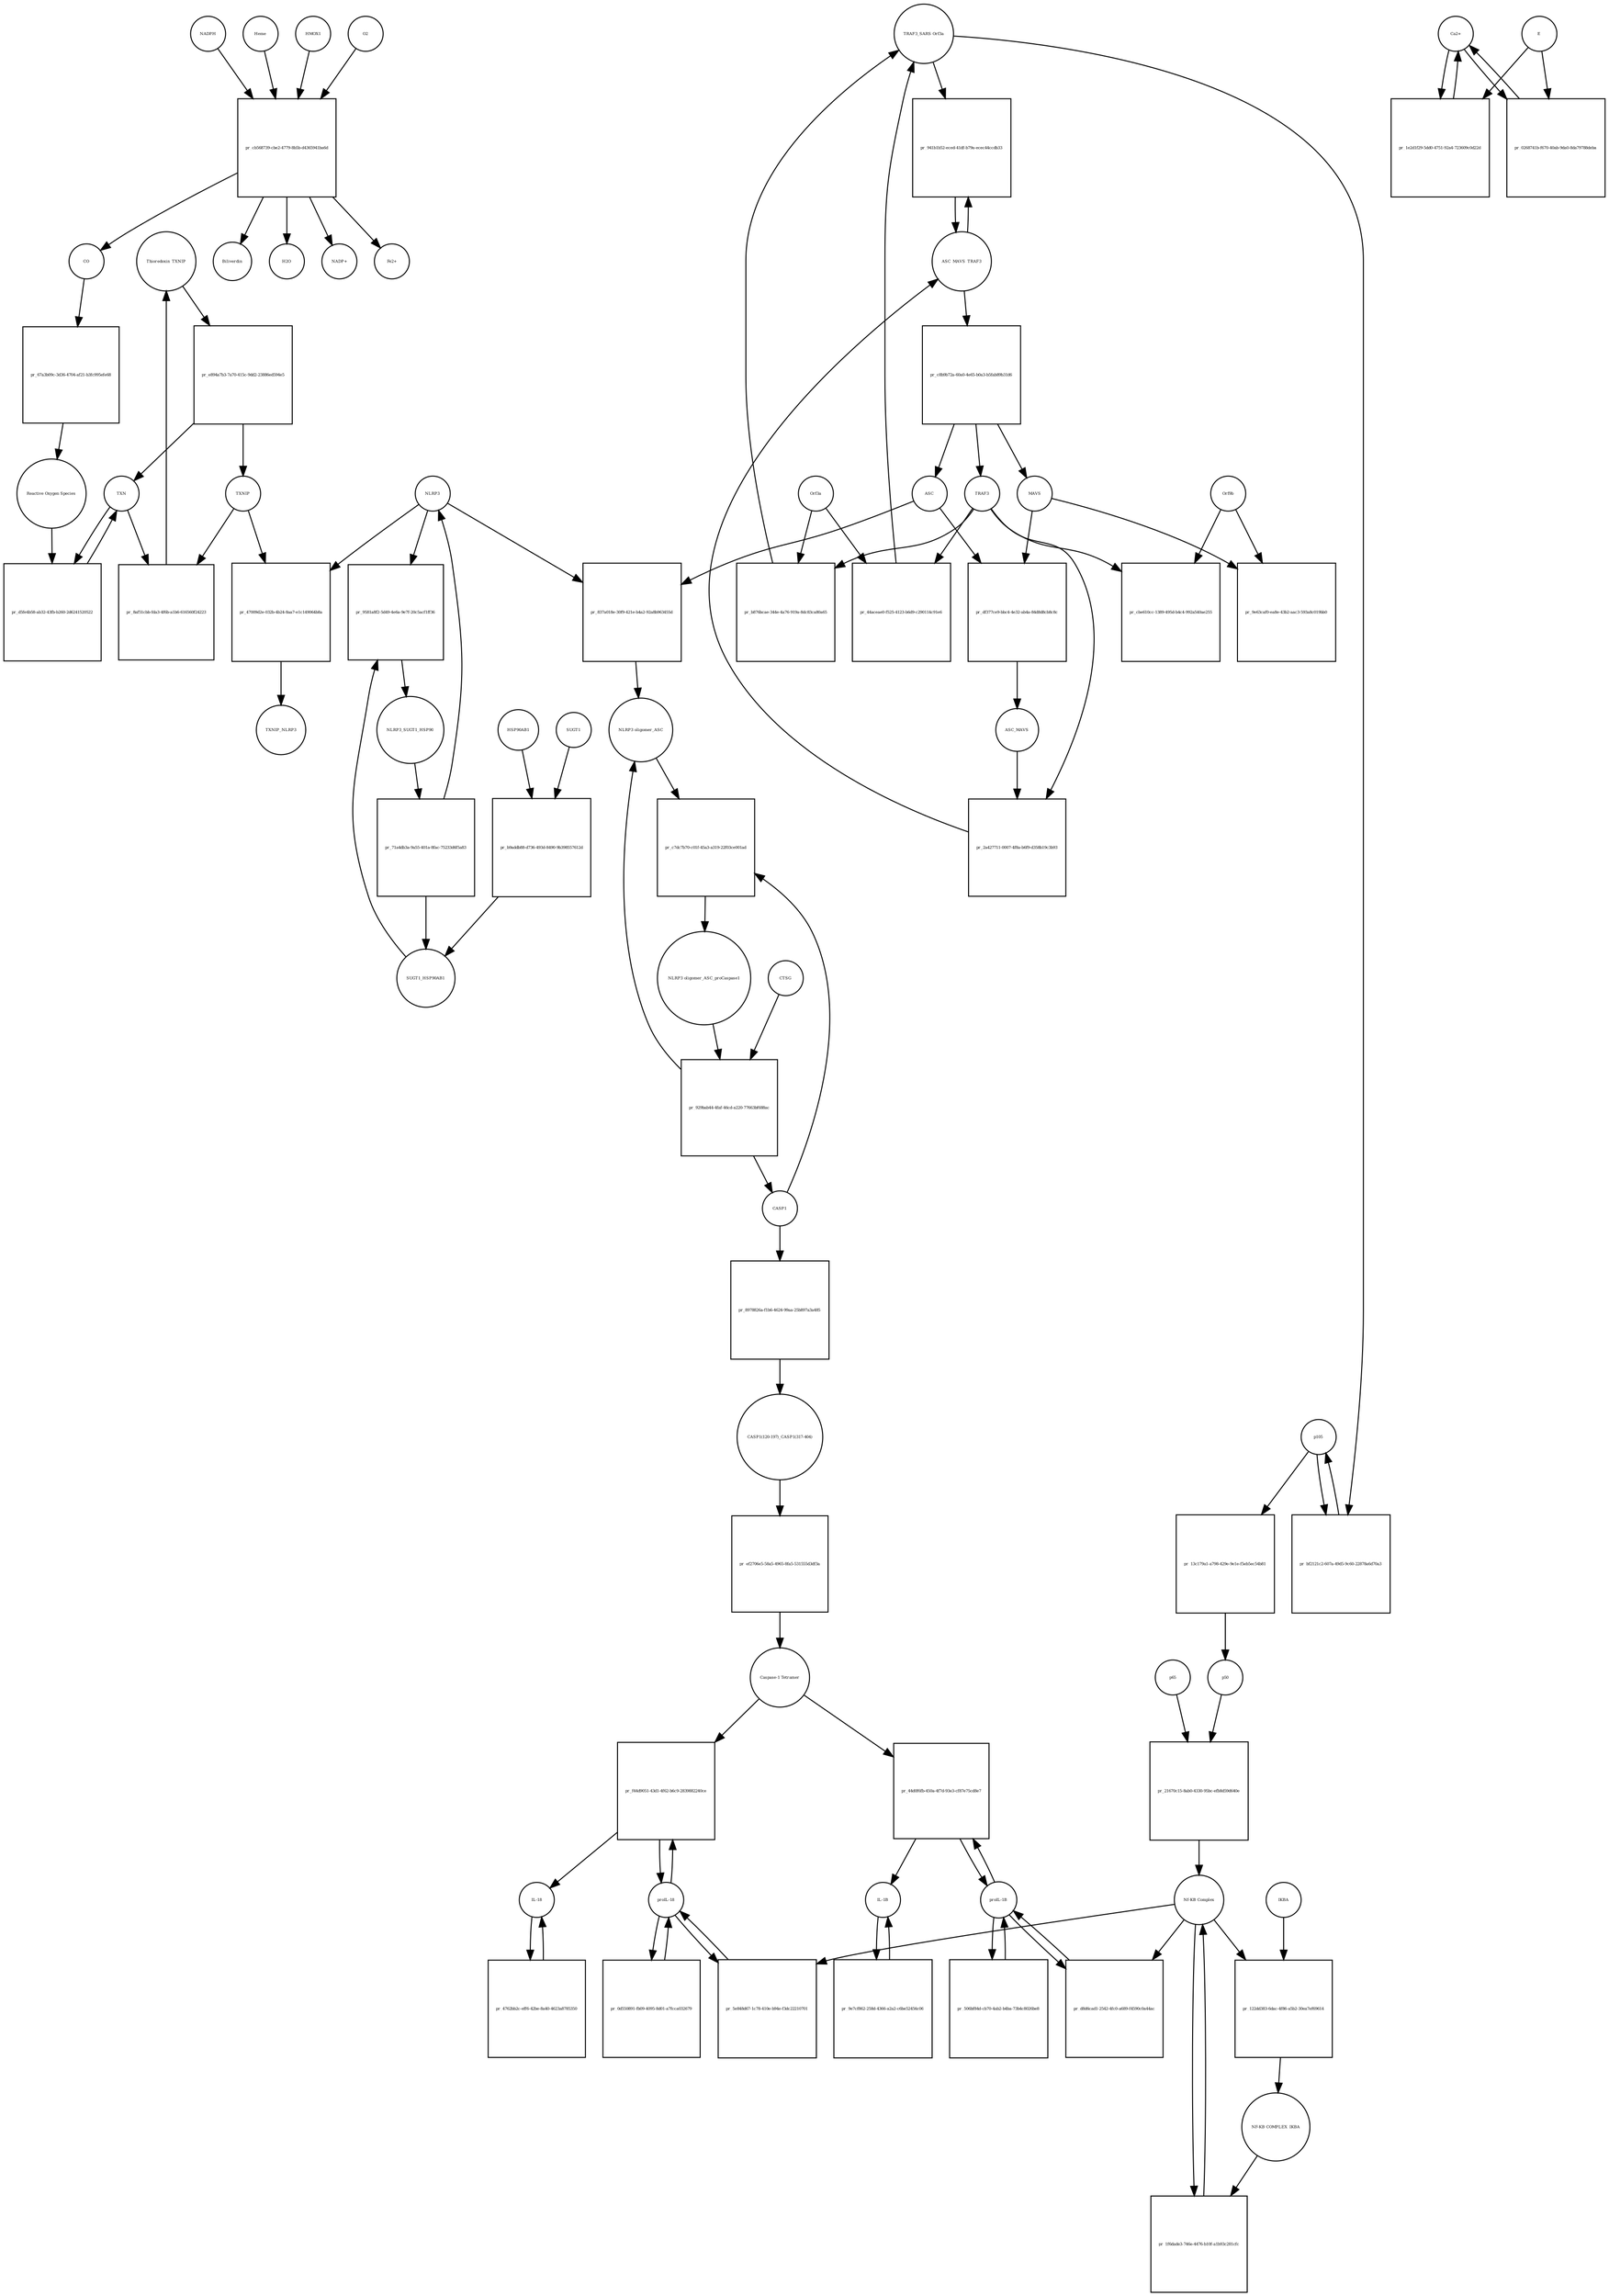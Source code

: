 strict digraph  {
Thioredoxin_TXNIP [annotation="urn_miriam_uniprot_P10599|urn_miriam_uniprot_Q9H3M7", bipartite=0, cls=complex, fontsize=4, label=Thioredoxin_TXNIP, shape=circle];
"pr_e894a7b3-7a70-415c-9dd2-23886ed594e5" [annotation="", bipartite=1, cls=process, fontsize=4, label="pr_e894a7b3-7a70-415c-9dd2-23886ed594e5", shape=square];
TXNIP [annotation=urn_miriam_uniprot_Q9H3M7, bipartite=0, cls=macromolecule, fontsize=4, label=TXNIP, shape=circle];
TXN [annotation=urn_miriam_uniprot_P10599, bipartite=0, cls=macromolecule, fontsize=4, label=TXN, shape=circle];
"pr_d5fe4b58-ab32-43fb-b260-2d6241520522" [annotation="", bipartite=1, cls=process, fontsize=4, label="pr_d5fe4b58-ab32-43fb-b260-2d6241520522", shape=square];
"Reactive Oxygen Species" [annotation="urn_miriam_obo.chebi_CHEBI%3A26523", bipartite=0, cls="simple chemical", fontsize=4, label="Reactive Oxygen Species", shape=circle];
"pr_8af51cbb-fda3-4f6b-a1b6-616560f24223" [annotation="", bipartite=1, cls=process, fontsize=4, label="pr_8af51cbb-fda3-4f6b-a1b6-616560f24223", shape=square];
HSP90AB1 [annotation=urn_miriam_uniprot_P08238, bipartite=0, cls=macromolecule, fontsize=4, label=HSP90AB1, shape=circle];
"pr_b9addb88-d736-493d-8490-9b398557612d" [annotation="", bipartite=1, cls=process, fontsize=4, label="pr_b9addb88-d736-493d-8490-9b398557612d", shape=square];
SUGT1 [annotation=urn_miriam_uniprot_Q9Y2Z0, bipartite=0, cls=macromolecule, fontsize=4, label=SUGT1, shape=circle];
SUGT1_HSP90AB1 [annotation="urn_miriam_uniprot_P08238|urn_miriam_uniprot_Q9Y2Z0", bipartite=0, cls=complex, fontsize=4, label=SUGT1_HSP90AB1, shape=circle];
NLRP3 [annotation=urn_miriam_uniprot_Q96P20, bipartite=0, cls=macromolecule, fontsize=4, label=NLRP3, shape=circle];
"pr_47009d2e-032b-4b24-8aa7-e1c149064b8a" [annotation="", bipartite=1, cls=process, fontsize=4, label="pr_47009d2e-032b-4b24-8aa7-e1c149064b8a", shape=square];
TXNIP_NLRP3 [annotation="urn_miriam_uniprot_Q9H3M7|urn_miriam_uniprot_Q96P20", bipartite=0, cls=complex, fontsize=4, label=TXNIP_NLRP3, shape=circle];
"NLRP3 oligomer_ASC_proCaspase1" [annotation="urn_miriam_uniprot_P29466|urn_miriam_uniprot_Q9ULZ3|urn_miriam_uniprot_Q96P20", bipartite=0, cls=complex, fontsize=4, label="NLRP3 oligomer_ASC_proCaspase1", shape=circle];
"pr_929bab44-4faf-46cd-a220-77663bf688ac" [annotation="", bipartite=1, cls=process, fontsize=4, label="pr_929bab44-4faf-46cd-a220-77663bf688ac", shape=square];
CASP1 [annotation=urn_miriam_uniprot_P29466, bipartite=0, cls=macromolecule, fontsize=4, label=CASP1, shape=circle];
CTSG [annotation=urn_miriam_uniprot_P08311, bipartite=0, cls=macromolecule, fontsize=4, label=CTSG, shape=circle];
"NLRP3 oligomer_ASC" [annotation="urn_miriam_uniprot_Q9ULZ3|urn_miriam_uniprot_Q96P20", bipartite=0, cls=complex, fontsize=4, label="NLRP3 oligomer_ASC", shape=circle];
"pr_8978826a-f1b6-4624-99aa-25b897a3a485" [annotation="", bipartite=1, cls=process, fontsize=4, label="pr_8978826a-f1b6-4624-99aa-25b897a3a485", shape=square];
"CASP1(120-197)_CASP1(317-404)" [annotation=urn_miriam_uniprot_P29466, bipartite=0, cls=complex, fontsize=4, label="CASP1(120-197)_CASP1(317-404)", shape=circle];
"pr_ef2706e5-58a5-4965-8fa5-531555d3df3a" [annotation="", bipartite=1, cls=process, fontsize=4, label="pr_ef2706e5-58a5-4965-8fa5-531555d3df3a", shape=square];
"Caspase-1 Tetramer" [annotation=urn_miriam_uniprot_P29466, bipartite=0, cls="complex multimer", fontsize=4, label="Caspase-1 Tetramer", shape=circle];
"proIL-1B" [annotation=urn_miriam_uniprot_P01584, bipartite=0, cls=macromolecule, fontsize=4, label="proIL-1B", shape=circle];
"pr_44d0f6fb-450a-4f7d-93e3-cf87e75cd8e7" [annotation="", bipartite=1, cls=process, fontsize=4, label="pr_44d0f6fb-450a-4f7d-93e3-cf87e75cd8e7", shape=square];
"IL-1B" [annotation=urn_miriam_uniprot_P01584, bipartite=0, cls=macromolecule, fontsize=4, label="IL-1B", shape=circle];
"pr_9e7cf862-258d-4366-a2a2-c6be52456c06" [annotation="", bipartite=1, cls="omitted process", fontsize=4, label="pr_9e7cf862-258d-4366-a2a2-c6be52456c06", shape=square];
"proIL-18" [annotation=urn_miriam_uniprot_Q14116, bipartite=0, cls=macromolecule, fontsize=4, label="proIL-18", shape=circle];
"pr_f44d9051-43d1-4f62-b6c9-2839882240ce" [annotation="", bipartite=1, cls=process, fontsize=4, label="pr_f44d9051-43d1-4f62-b6c9-2839882240ce", shape=square];
"IL-18" [annotation=urn_miriam_uniprot_Q14116, bipartite=0, cls=macromolecule, fontsize=4, label="IL-18", shape=circle];
"pr_4762bb2c-eff6-42be-8a40-4623a8785350" [annotation="", bipartite=1, cls="omitted process", fontsize=4, label="pr_4762bb2c-eff6-42be-8a40-4623a8785350", shape=square];
"pr_c7dc7b70-c01f-45a3-a319-22f03ce001ad" [annotation="", bipartite=1, cls=process, fontsize=4, label="pr_c7dc7b70-c01f-45a3-a319-22f03ce001ad", shape=square];
"pr_d8d6cad1-2542-4fc0-a689-f4590c0a44ac" [annotation="", bipartite=1, cls=process, fontsize=4, label="pr_d8d6cad1-2542-4fc0-a689-f4590c0a44ac", shape=square];
"Nf-KB Complex" [annotation="urn_miriam_uniprot_P19838|urn_miriam_uniprot_Q00653", bipartite=0, cls=complex, fontsize=4, label="Nf-KB Complex", shape=circle];
"pr_5e848d67-1c78-410e-b94e-f3dc22210701" [annotation="", bipartite=1, cls=process, fontsize=4, label="pr_5e848d67-1c78-410e-b94e-f3dc22210701", shape=square];
p50 [annotation=urn_miriam_uniprot_P19838, bipartite=0, cls=macromolecule, fontsize=4, label=p50, shape=circle];
"pr_21670c15-8ab0-4330-95bc-efb8d59d640e" [annotation="", bipartite=1, cls=process, fontsize=4, label="pr_21670c15-8ab0-4330-95bc-efb8d59d640e", shape=square];
p65 [annotation=urn_miriam_uniprot_Q00653, bipartite=0, cls=macromolecule, fontsize=4, label=p65, shape=circle];
Orf3a [annotation="urn_miriam_uniprot_P59632|urn_miriam_taxonomy_694009", bipartite=0, cls=macromolecule, fontsize=4, label=Orf3a, shape=circle];
"pr_44aceae0-f525-4123-b6d9-c290114c91e6" [annotation="", bipartite=1, cls=process, fontsize=4, label="pr_44aceae0-f525-4123-b6d9-c290114c91e6", shape=square];
TRAF3 [annotation=urn_miriam_uniprot_Q13114, bipartite=0, cls=macromolecule, fontsize=4, label=TRAF3, shape=circle];
"TRAF3_SARS Orf3a" [annotation="urn_miriam_uniprot_P59632|urn_miriam_uniprot_Q13114|urn_miriam_taxonomy_694009", bipartite=0, cls=complex, fontsize=4, label="TRAF3_SARS Orf3a", shape=circle];
p105 [annotation=urn_miriam_uniprot_P19838, bipartite=0, cls=macromolecule, fontsize=4, label=p105, shape=circle];
"pr_13c179a1-a798-429e-9e1e-f5eb5ec54b81" [annotation="", bipartite=1, cls="omitted process", fontsize=4, label="pr_13c179a1-a798-429e-9e1e-f5eb5ec54b81", shape=square];
ASC [annotation=urn_miriam_uniprot_Q9ULZ3, bipartite=0, cls=macromolecule, fontsize=4, label=ASC, shape=circle];
"pr_837a018e-30f9-421e-b4a2-92a8b963455d" [annotation="", bipartite=1, cls=process, fontsize=4, label="pr_837a018e-30f9-421e-b4a2-92a8b963455d", shape=square];
IKBA [annotation="", bipartite=0, cls=macromolecule, fontsize=4, label=IKBA, shape=circle];
"pr_122dd383-6dac-4f86-a5b2-30ea7ef69614" [annotation="", bipartite=1, cls=process, fontsize=4, label="pr_122dd383-6dac-4f86-a5b2-30ea7ef69614", shape=square];
"NF-KB COMPLEX_IKBA" [annotation=urn_miriam_uniprot_P19838, bipartite=0, cls=complex, fontsize=4, label="NF-KB COMPLEX_IKBA", shape=circle];
"pr_1f6dade3-746e-4476-b10f-a1b93c281cfc" [annotation="", bipartite=1, cls=process, fontsize=4, label="pr_1f6dade3-746e-4476-b10f-a1b93c281cfc", shape=square];
NLRP3_SUGT1_HSP90 [annotation="urn_miriam_uniprot_P08238|urn_miriam_uniprot_Q96P20|urn_miriam_uniprot_Q9Y2Z0", bipartite=0, cls=complex, fontsize=4, label=NLRP3_SUGT1_HSP90, shape=circle];
"pr_71a4db3a-9a55-401a-8fac-75233d6f5a83" [annotation="", bipartite=1, cls="omitted process", fontsize=4, label="pr_71a4db3a-9a55-401a-8fac-75233d6f5a83", shape=square];
"pr_df377ce9-bbc4-4e32-ab4a-84d8d8cb8c8c" [annotation="", bipartite=1, cls=process, fontsize=4, label="pr_df377ce9-bbc4-4e32-ab4a-84d8d8cb8c8c", shape=square];
ASC_MAVS [annotation=urn_miriam_uniprot_Q9ULZ3, bipartite=0, cls=complex, fontsize=4, label=ASC_MAVS, shape=circle];
MAVS [annotation=urn_miriam_uniprot_Q7Z434, bipartite=0, cls=macromolecule, fontsize=4, label=MAVS, shape=circle];
"pr_2a427711-0007-4f8a-b6f9-d358b19c3b93" [annotation="", bipartite=1, cls=process, fontsize=4, label="pr_2a427711-0007-4f8a-b6f9-d358b19c3b93", shape=square];
ASC_MAVS_TRAF3 [annotation="urn_miriam_pubmed_25847972|urn_miriam_uniprot_Q9ULZ3|urn_miriam_uniprot_Q13114", bipartite=0, cls=complex, fontsize=4, label=ASC_MAVS_TRAF3, shape=circle];
"pr_c8b9b72a-60a0-4e65-b0a3-b5fab89b31d6" [annotation="", bipartite=1, cls=process, fontsize=4, label="pr_c8b9b72a-60a0-4e65-b0a3-b5fab89b31d6", shape=square];
"pr_941b1b52-eced-41df-b79a-ecec44ccdb33" [annotation="", bipartite=1, cls="omitted process", fontsize=4, label="pr_941b1b52-eced-41df-b79a-ecec44ccdb33", shape=square];
"pr_9581a8f2-5d49-4e6a-9e7f-20c5acf1ff36" [annotation="", bipartite=1, cls=process, fontsize=4, label="pr_9581a8f2-5d49-4e6a-9e7f-20c5acf1ff36", shape=square];
"pr_506bf84d-cb70-4ab2-b4ba-73b4c8026be8" [annotation="", bipartite=1, cls=process, fontsize=4, label="pr_506bf84d-cb70-4ab2-b4ba-73b4c8026be8", shape=square];
"pr_0d550891-fb09-4095-8d01-a7fcca032679" [annotation="", bipartite=1, cls=process, fontsize=4, label="pr_0d550891-fb09-4095-8d01-a7fcca032679", shape=square];
"Ca2+" [annotation="urn_miriam_obo.chebi_CHEBI%3A29108", bipartite=0, cls="simple chemical", fontsize=4, label="Ca2+", shape=circle];
"pr_1e2d1f29-5dd0-4751-92a4-723609c0d22d" [annotation="", bipartite=1, cls=process, fontsize=4, label="pr_1e2d1f29-5dd0-4751-92a4-723609c0d22d", shape=square];
E [annotation="urn_miriam_uniprot_P59637|urn_miriam_taxonomy_694009", bipartite=0, cls=macromolecule, fontsize=4, label=E, shape=circle];
"pr_0268741b-f670-40ab-9da0-8da79788deba" [annotation="", bipartite=1, cls=process, fontsize=4, label="pr_0268741b-f670-40ab-9da0-8da79788deba", shape=square];
"pr_b876bcae-344e-4a76-919a-8dc83ca80a65" [annotation="", bipartite=1, cls=process, fontsize=4, label="pr_b876bcae-344e-4a76-919a-8dc83ca80a65", shape=square];
"pr_bf2121c2-607a-49d5-9c60-22878a6d70a3" [annotation="", bipartite=1, cls="omitted process", fontsize=4, label="pr_bf2121c2-607a-49d5-9c60-22878a6d70a3", shape=square];
Heme [annotation="urn_miriam_obo.chebi_CHEBI%3A30413", bipartite=0, cls="simple chemical", fontsize=4, label=Heme, shape=circle];
"pr_cb568739-cbe2-4779-8b5b-d4365941ba6d" [annotation="", bipartite=1, cls=process, fontsize=4, label="pr_cb568739-cbe2-4779-8b5b-d4365941ba6d", shape=square];
Biliverdin [annotation="urn_miriam_obo.chebi_CHEBI%3A17033", bipartite=0, cls="simple chemical", fontsize=4, label=Biliverdin, shape=circle];
HMOX1 [annotation=urn_miriam_uniprot_P09601, bipartite=0, cls=macromolecule, fontsize=4, label=HMOX1, shape=circle];
O2 [annotation="urn_miriam_obo.chebi_CHEBI%3A15379", bipartite=0, cls="simple chemical", fontsize=4, label=O2, shape=circle];
NADPH [annotation="urn_miriam_obo.chebi_CHEBI%3A16474", bipartite=0, cls="simple chemical", fontsize=4, label=NADPH, shape=circle];
H2O [annotation="urn_miriam_obo.chebi_CHEBI%3A15377", bipartite=0, cls="simple chemical", fontsize=4, label=H2O, shape=circle];
"NADP+" [annotation="urn_miriam_obo.chebi_CHEBI%3A18009", bipartite=0, cls="simple chemical", fontsize=4, label="NADP+", shape=circle];
CO [annotation="urn_miriam_obo.chebi_CHEBI%3A17245", bipartite=0, cls="simple chemical", fontsize=4, label=CO, shape=circle];
"Fe2+" [annotation="urn_miriam_obo.chebi_CHEBI%3A29033", bipartite=0, cls="simple chemical", fontsize=4, label="Fe2+", shape=circle];
"pr_67a3b09c-3d36-4704-af21-b3fc995efe68" [annotation="", bipartite=1, cls=process, fontsize=4, label="pr_67a3b09c-3d36-4704-af21-b3fc995efe68", shape=square];
"pr_9e63caf0-ea8e-43b2-aac3-593a8c019bb0" [annotation="", bipartite=1, cls=process, fontsize=4, label="pr_9e63caf0-ea8e-43b2-aac3-593a8c019bb0", shape=square];
Orf9b [annotation="urn_miriam_taxonomy_694009|urn_miriam_uniprot_P59636", bipartite=0, cls=macromolecule, fontsize=4, label=Orf9b, shape=circle];
"pr_cbe610cc-1389-495d-b4c4-992a540ae255" [annotation="", bipartite=1, cls=process, fontsize=4, label="pr_cbe610cc-1389-495d-b4c4-992a540ae255", shape=square];
Thioredoxin_TXNIP -> "pr_e894a7b3-7a70-415c-9dd2-23886ed594e5"  [annotation="", interaction_type=consumption];
"pr_e894a7b3-7a70-415c-9dd2-23886ed594e5" -> TXNIP  [annotation="", interaction_type=production];
"pr_e894a7b3-7a70-415c-9dd2-23886ed594e5" -> TXN  [annotation="", interaction_type=production];
TXNIP -> "pr_8af51cbb-fda3-4f6b-a1b6-616560f24223"  [annotation="", interaction_type=consumption];
TXNIP -> "pr_47009d2e-032b-4b24-8aa7-e1c149064b8a"  [annotation="", interaction_type=consumption];
TXN -> "pr_d5fe4b58-ab32-43fb-b260-2d6241520522"  [annotation="", interaction_type=consumption];
TXN -> "pr_8af51cbb-fda3-4f6b-a1b6-616560f24223"  [annotation="", interaction_type=consumption];
"pr_d5fe4b58-ab32-43fb-b260-2d6241520522" -> TXN  [annotation="", interaction_type=production];
"Reactive Oxygen Species" -> "pr_d5fe4b58-ab32-43fb-b260-2d6241520522"  [annotation="", interaction_type="necessary stimulation"];
"pr_8af51cbb-fda3-4f6b-a1b6-616560f24223" -> Thioredoxin_TXNIP  [annotation="", interaction_type=production];
HSP90AB1 -> "pr_b9addb88-d736-493d-8490-9b398557612d"  [annotation="", interaction_type=consumption];
"pr_b9addb88-d736-493d-8490-9b398557612d" -> SUGT1_HSP90AB1  [annotation="", interaction_type=production];
SUGT1 -> "pr_b9addb88-d736-493d-8490-9b398557612d"  [annotation="", interaction_type=consumption];
SUGT1_HSP90AB1 -> "pr_9581a8f2-5d49-4e6a-9e7f-20c5acf1ff36"  [annotation="", interaction_type=consumption];
NLRP3 -> "pr_47009d2e-032b-4b24-8aa7-e1c149064b8a"  [annotation="", interaction_type=consumption];
NLRP3 -> "pr_837a018e-30f9-421e-b4a2-92a8b963455d"  [annotation="", interaction_type=consumption];
NLRP3 -> "pr_9581a8f2-5d49-4e6a-9e7f-20c5acf1ff36"  [annotation="", interaction_type=consumption];
"pr_47009d2e-032b-4b24-8aa7-e1c149064b8a" -> TXNIP_NLRP3  [annotation="", interaction_type=production];
"NLRP3 oligomer_ASC_proCaspase1" -> "pr_929bab44-4faf-46cd-a220-77663bf688ac"  [annotation="", interaction_type=consumption];
"pr_929bab44-4faf-46cd-a220-77663bf688ac" -> CASP1  [annotation="", interaction_type=production];
"pr_929bab44-4faf-46cd-a220-77663bf688ac" -> "NLRP3 oligomer_ASC"  [annotation="", interaction_type=production];
CASP1 -> "pr_8978826a-f1b6-4624-99aa-25b897a3a485"  [annotation="", interaction_type=consumption];
CASP1 -> "pr_c7dc7b70-c01f-45a3-a319-22f03ce001ad"  [annotation="", interaction_type=consumption];
CTSG -> "pr_929bab44-4faf-46cd-a220-77663bf688ac"  [annotation="", interaction_type=catalysis];
"NLRP3 oligomer_ASC" -> "pr_c7dc7b70-c01f-45a3-a319-22f03ce001ad"  [annotation="", interaction_type=consumption];
"pr_8978826a-f1b6-4624-99aa-25b897a3a485" -> "CASP1(120-197)_CASP1(317-404)"  [annotation="", interaction_type=production];
"CASP1(120-197)_CASP1(317-404)" -> "pr_ef2706e5-58a5-4965-8fa5-531555d3df3a"  [annotation="", interaction_type=consumption];
"pr_ef2706e5-58a5-4965-8fa5-531555d3df3a" -> "Caspase-1 Tetramer"  [annotation="", interaction_type=production];
"Caspase-1 Tetramer" -> "pr_44d0f6fb-450a-4f7d-93e3-cf87e75cd8e7"  [annotation="", interaction_type=catalysis];
"Caspase-1 Tetramer" -> "pr_f44d9051-43d1-4f62-b6c9-2839882240ce"  [annotation="", interaction_type=catalysis];
"proIL-1B" -> "pr_44d0f6fb-450a-4f7d-93e3-cf87e75cd8e7"  [annotation="", interaction_type=consumption];
"proIL-1B" -> "pr_d8d6cad1-2542-4fc0-a689-f4590c0a44ac"  [annotation="", interaction_type=consumption];
"proIL-1B" -> "pr_506bf84d-cb70-4ab2-b4ba-73b4c8026be8"  [annotation="", interaction_type=consumption];
"pr_44d0f6fb-450a-4f7d-93e3-cf87e75cd8e7" -> "IL-1B"  [annotation="", interaction_type=production];
"pr_44d0f6fb-450a-4f7d-93e3-cf87e75cd8e7" -> "proIL-1B"  [annotation="", interaction_type=production];
"IL-1B" -> "pr_9e7cf862-258d-4366-a2a2-c6be52456c06"  [annotation="", interaction_type=consumption];
"pr_9e7cf862-258d-4366-a2a2-c6be52456c06" -> "IL-1B"  [annotation="", interaction_type=production];
"proIL-18" -> "pr_f44d9051-43d1-4f62-b6c9-2839882240ce"  [annotation="", interaction_type=consumption];
"proIL-18" -> "pr_5e848d67-1c78-410e-b94e-f3dc22210701"  [annotation="", interaction_type=consumption];
"proIL-18" -> "pr_0d550891-fb09-4095-8d01-a7fcca032679"  [annotation="", interaction_type=consumption];
"pr_f44d9051-43d1-4f62-b6c9-2839882240ce" -> "IL-18"  [annotation="", interaction_type=production];
"pr_f44d9051-43d1-4f62-b6c9-2839882240ce" -> "proIL-18"  [annotation="", interaction_type=production];
"IL-18" -> "pr_4762bb2c-eff6-42be-8a40-4623a8785350"  [annotation="", interaction_type=consumption];
"pr_4762bb2c-eff6-42be-8a40-4623a8785350" -> "IL-18"  [annotation="", interaction_type=production];
"pr_c7dc7b70-c01f-45a3-a319-22f03ce001ad" -> "NLRP3 oligomer_ASC_proCaspase1"  [annotation="", interaction_type=production];
"pr_d8d6cad1-2542-4fc0-a689-f4590c0a44ac" -> "proIL-1B"  [annotation="", interaction_type=production];
"Nf-KB Complex" -> "pr_d8d6cad1-2542-4fc0-a689-f4590c0a44ac"  [annotation=urn_miriam_pubmed_31034780, interaction_type=catalysis];
"Nf-KB Complex" -> "pr_5e848d67-1c78-410e-b94e-f3dc22210701"  [annotation=urn_miriam_pubmed_31034780, interaction_type=catalysis];
"Nf-KB Complex" -> "pr_122dd383-6dac-4f86-a5b2-30ea7ef69614"  [annotation="", interaction_type=consumption];
"Nf-KB Complex" -> "pr_1f6dade3-746e-4476-b10f-a1b93c281cfc"  [annotation="", interaction_type=consumption];
"pr_5e848d67-1c78-410e-b94e-f3dc22210701" -> "proIL-18"  [annotation="", interaction_type=production];
p50 -> "pr_21670c15-8ab0-4330-95bc-efb8d59d640e"  [annotation="", interaction_type=consumption];
"pr_21670c15-8ab0-4330-95bc-efb8d59d640e" -> "Nf-KB Complex"  [annotation="", interaction_type=production];
p65 -> "pr_21670c15-8ab0-4330-95bc-efb8d59d640e"  [annotation="", interaction_type=consumption];
Orf3a -> "pr_44aceae0-f525-4123-b6d9-c290114c91e6"  [annotation="", interaction_type=consumption];
Orf3a -> "pr_b876bcae-344e-4a76-919a-8dc83ca80a65"  [annotation="", interaction_type=consumption];
"pr_44aceae0-f525-4123-b6d9-c290114c91e6" -> "TRAF3_SARS Orf3a"  [annotation="", interaction_type=production];
TRAF3 -> "pr_44aceae0-f525-4123-b6d9-c290114c91e6"  [annotation="", interaction_type=consumption];
TRAF3 -> "pr_2a427711-0007-4f8a-b6f9-d358b19c3b93"  [annotation="", interaction_type=consumption];
TRAF3 -> "pr_b876bcae-344e-4a76-919a-8dc83ca80a65"  [annotation="", interaction_type=consumption];
TRAF3 -> "pr_cbe610cc-1389-495d-b4c4-992a540ae255"  [annotation="", interaction_type=consumption];
"TRAF3_SARS Orf3a" -> "pr_941b1b52-eced-41df-b79a-ecec44ccdb33"  [annotation="urn_miriam_pubmed_25847972|urn_miriam_pubmed_31034780|urn_miriam_taxonomy_9606", interaction_type=catalysis];
"TRAF3_SARS Orf3a" -> "pr_bf2121c2-607a-49d5-9c60-22878a6d70a3"  [annotation="urn_miriam_pubmed_31034780|urn_miriam_taxonomy_9606", interaction_type=catalysis];
p105 -> "pr_13c179a1-a798-429e-9e1e-f5eb5ec54b81"  [annotation="", interaction_type=consumption];
p105 -> "pr_bf2121c2-607a-49d5-9c60-22878a6d70a3"  [annotation="", interaction_type=consumption];
"pr_13c179a1-a798-429e-9e1e-f5eb5ec54b81" -> p50  [annotation="", interaction_type=production];
ASC -> "pr_837a018e-30f9-421e-b4a2-92a8b963455d"  [annotation="", interaction_type=consumption];
ASC -> "pr_df377ce9-bbc4-4e32-ab4a-84d8d8cb8c8c"  [annotation="", interaction_type=consumption];
"pr_837a018e-30f9-421e-b4a2-92a8b963455d" -> "NLRP3 oligomer_ASC"  [annotation="", interaction_type=production];
IKBA -> "pr_122dd383-6dac-4f86-a5b2-30ea7ef69614"  [annotation="", interaction_type=consumption];
"pr_122dd383-6dac-4f86-a5b2-30ea7ef69614" -> "NF-KB COMPLEX_IKBA"  [annotation="", interaction_type=production];
"NF-KB COMPLEX_IKBA" -> "pr_1f6dade3-746e-4476-b10f-a1b93c281cfc"  [annotation="", interaction_type=inhibition];
"pr_1f6dade3-746e-4476-b10f-a1b93c281cfc" -> "Nf-KB Complex"  [annotation="", interaction_type=production];
NLRP3_SUGT1_HSP90 -> "pr_71a4db3a-9a55-401a-8fac-75233d6f5a83"  [annotation="", interaction_type=consumption];
"pr_71a4db3a-9a55-401a-8fac-75233d6f5a83" -> NLRP3  [annotation="", interaction_type=production];
"pr_71a4db3a-9a55-401a-8fac-75233d6f5a83" -> SUGT1_HSP90AB1  [annotation="", interaction_type=production];
"pr_df377ce9-bbc4-4e32-ab4a-84d8d8cb8c8c" -> ASC_MAVS  [annotation="", interaction_type=production];
ASC_MAVS -> "pr_2a427711-0007-4f8a-b6f9-d358b19c3b93"  [annotation="", interaction_type=consumption];
MAVS -> "pr_df377ce9-bbc4-4e32-ab4a-84d8d8cb8c8c"  [annotation="", interaction_type=consumption];
MAVS -> "pr_9e63caf0-ea8e-43b2-aac3-593a8c019bb0"  [annotation="", interaction_type=consumption];
"pr_2a427711-0007-4f8a-b6f9-d358b19c3b93" -> ASC_MAVS_TRAF3  [annotation="", interaction_type=production];
ASC_MAVS_TRAF3 -> "pr_c8b9b72a-60a0-4e65-b0a3-b5fab89b31d6"  [annotation="", interaction_type=consumption];
ASC_MAVS_TRAF3 -> "pr_941b1b52-eced-41df-b79a-ecec44ccdb33"  [annotation="", interaction_type=consumption];
"pr_c8b9b72a-60a0-4e65-b0a3-b5fab89b31d6" -> ASC  [annotation="", interaction_type=production];
"pr_c8b9b72a-60a0-4e65-b0a3-b5fab89b31d6" -> TRAF3  [annotation="", interaction_type=production];
"pr_c8b9b72a-60a0-4e65-b0a3-b5fab89b31d6" -> MAVS  [annotation="", interaction_type=production];
"pr_941b1b52-eced-41df-b79a-ecec44ccdb33" -> ASC_MAVS_TRAF3  [annotation="", interaction_type=production];
"pr_9581a8f2-5d49-4e6a-9e7f-20c5acf1ff36" -> NLRP3_SUGT1_HSP90  [annotation="", interaction_type=production];
"pr_506bf84d-cb70-4ab2-b4ba-73b4c8026be8" -> "proIL-1B"  [annotation="", interaction_type=production];
"pr_0d550891-fb09-4095-8d01-a7fcca032679" -> "proIL-18"  [annotation="", interaction_type=production];
"Ca2+" -> "pr_1e2d1f29-5dd0-4751-92a4-723609c0d22d"  [annotation="", interaction_type=consumption];
"Ca2+" -> "pr_0268741b-f670-40ab-9da0-8da79788deba"  [annotation="", interaction_type=consumption];
"pr_1e2d1f29-5dd0-4751-92a4-723609c0d22d" -> "Ca2+"  [annotation="", interaction_type=production];
E -> "pr_1e2d1f29-5dd0-4751-92a4-723609c0d22d"  [annotation="urn_miriam_pubmed_26331680|urn_miriam_doi_10.1016%2Fj.bbrc.2020.05.206|urn_miriam_taxonomy_392815", interaction_type=catalysis];
E -> "pr_0268741b-f670-40ab-9da0-8da79788deba"  [annotation="urn_miriam_pubmed_26331680|urn_miriam_doi_10.1016%2Fj.bbrc.2020.05.206|urn_miriam_taxonomy_392815", interaction_type=catalysis];
"pr_0268741b-f670-40ab-9da0-8da79788deba" -> "Ca2+"  [annotation="", interaction_type=production];
"pr_b876bcae-344e-4a76-919a-8dc83ca80a65" -> "TRAF3_SARS Orf3a"  [annotation="", interaction_type=production];
"pr_bf2121c2-607a-49d5-9c60-22878a6d70a3" -> p105  [annotation="", interaction_type=production];
Heme -> "pr_cb568739-cbe2-4779-8b5b-d4365941ba6d"  [annotation="", interaction_type=consumption];
"pr_cb568739-cbe2-4779-8b5b-d4365941ba6d" -> Biliverdin  [annotation="", interaction_type=production];
"pr_cb568739-cbe2-4779-8b5b-d4365941ba6d" -> H2O  [annotation="", interaction_type=production];
"pr_cb568739-cbe2-4779-8b5b-d4365941ba6d" -> "NADP+"  [annotation="", interaction_type=production];
"pr_cb568739-cbe2-4779-8b5b-d4365941ba6d" -> CO  [annotation="", interaction_type=production];
"pr_cb568739-cbe2-4779-8b5b-d4365941ba6d" -> "Fe2+"  [annotation="", interaction_type=production];
HMOX1 -> "pr_cb568739-cbe2-4779-8b5b-d4365941ba6d"  [annotation="", interaction_type=catalysis];
O2 -> "pr_cb568739-cbe2-4779-8b5b-d4365941ba6d"  [annotation="", interaction_type=consumption];
NADPH -> "pr_cb568739-cbe2-4779-8b5b-d4365941ba6d"  [annotation="", interaction_type=consumption];
CO -> "pr_67a3b09c-3d36-4704-af21-b3fc995efe68"  [annotation="urn_miriam_pubmed_28356568|urn_miriam_pubmed_25770182", interaction_type=inhibition];
"pr_67a3b09c-3d36-4704-af21-b3fc995efe68" -> "Reactive Oxygen Species"  [annotation="", interaction_type=production];
Orf9b -> "pr_9e63caf0-ea8e-43b2-aac3-593a8c019bb0"  [annotation="urn_miriam_doi_10.4049%2Fjimmunol.1303196", interaction_type=catalysis];
Orf9b -> "pr_cbe610cc-1389-495d-b4c4-992a540ae255"  [annotation="urn_miriam_doi_10.4049%2Fjimmunol.1303196", interaction_type=catalysis];
}

